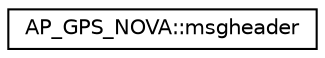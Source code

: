 digraph "Graphical Class Hierarchy"
{
 // INTERACTIVE_SVG=YES
  edge [fontname="Helvetica",fontsize="10",labelfontname="Helvetica",labelfontsize="10"];
  node [fontname="Helvetica",fontsize="10",shape=record];
  rankdir="LR";
  Node1 [label="AP_GPS_NOVA::msgheader",height=0.2,width=0.4,color="black", fillcolor="white", style="filled",URL="$unionAP__GPS__NOVA_1_1msgheader.html"];
}
